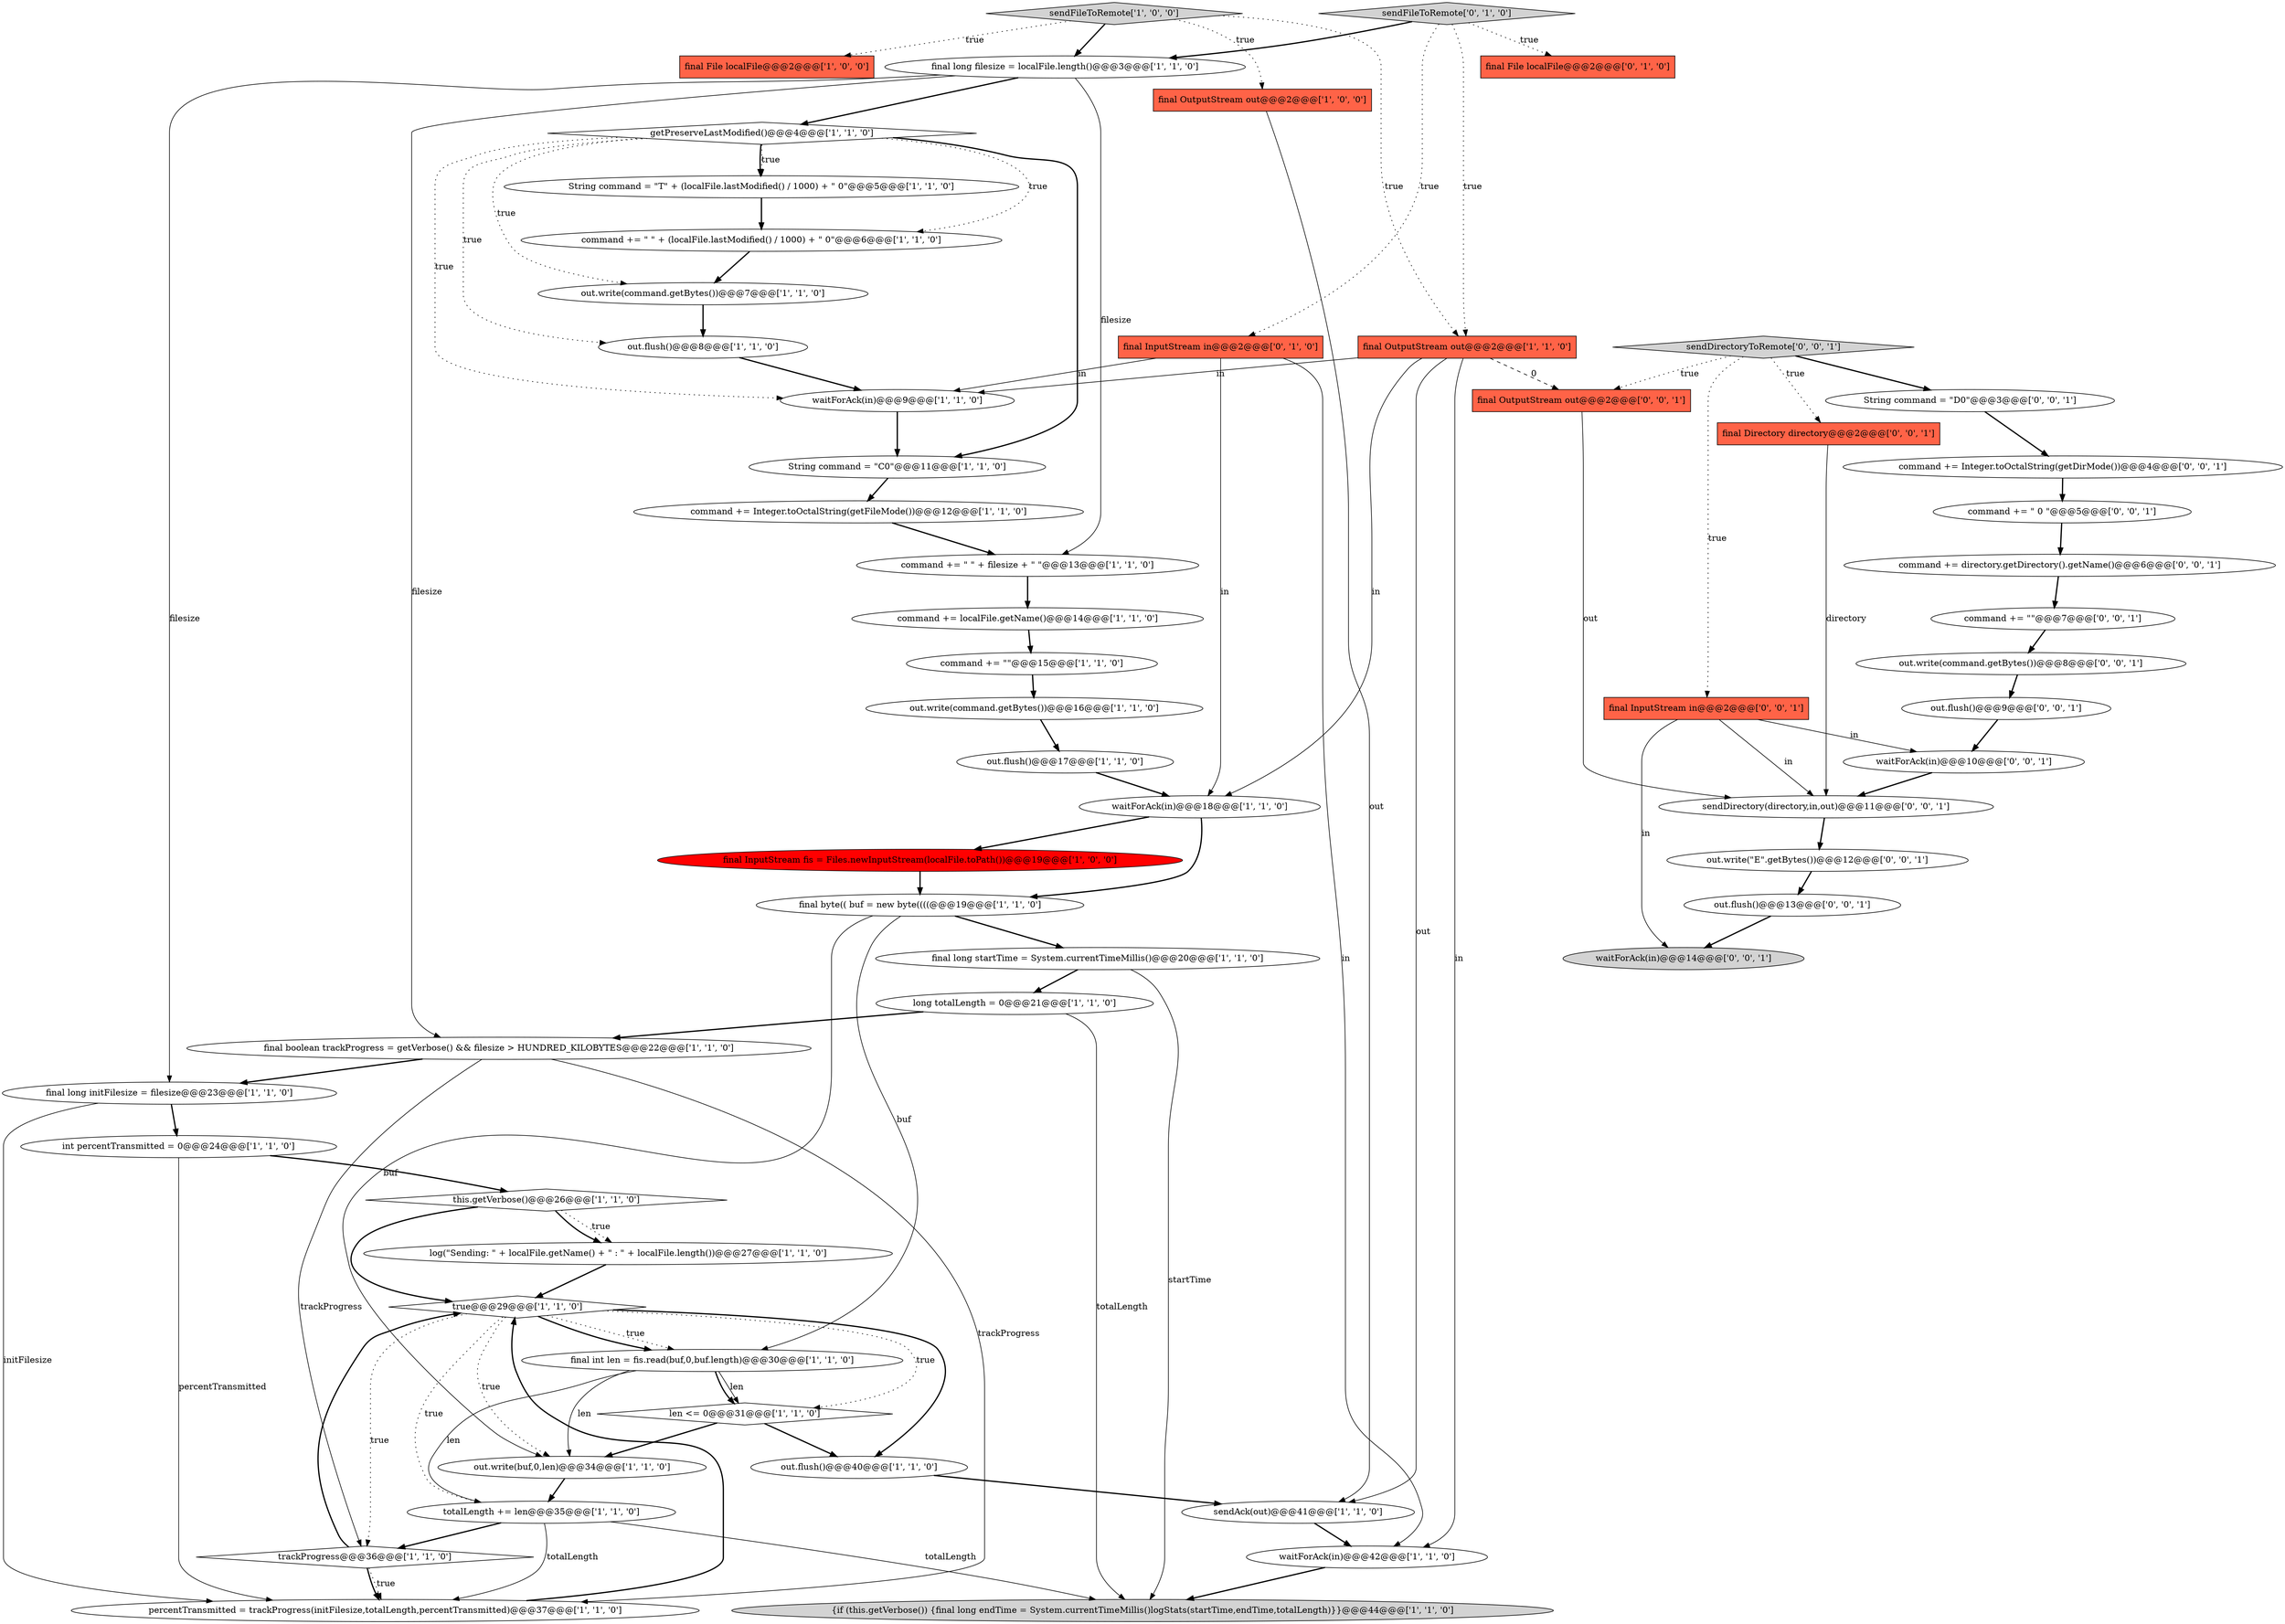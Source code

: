 digraph {
36 [style = filled, label = "final long startTime = System.currentTimeMillis()@@@20@@@['1', '1', '0']", fillcolor = white, shape = ellipse image = "AAA0AAABBB1BBB"];
1 [style = filled, label = "final OutputStream out@@@2@@@['1', '0', '0']", fillcolor = tomato, shape = box image = "AAA0AAABBB1BBB"];
40 [style = filled, label = "final InputStream in@@@2@@@['0', '1', '0']", fillcolor = tomato, shape = box image = "AAA0AAABBB2BBB"];
47 [style = filled, label = "out.write(\"E\".getBytes())@@@12@@@['0', '0', '1']", fillcolor = white, shape = ellipse image = "AAA0AAABBB3BBB"];
0 [style = filled, label = "waitForAck(in)@@@42@@@['1', '1', '0']", fillcolor = white, shape = ellipse image = "AAA0AAABBB1BBB"];
4 [style = filled, label = "final long initFilesize = filesize@@@23@@@['1', '1', '0']", fillcolor = white, shape = ellipse image = "AAA0AAABBB1BBB"];
45 [style = filled, label = "final InputStream in@@@2@@@['0', '0', '1']", fillcolor = tomato, shape = box image = "AAA0AAABBB3BBB"];
29 [style = filled, label = "trackProgress@@@36@@@['1', '1', '0']", fillcolor = white, shape = diamond image = "AAA0AAABBB1BBB"];
37 [style = filled, label = "command += \"\"@@@15@@@['1', '1', '0']", fillcolor = white, shape = ellipse image = "AAA0AAABBB1BBB"];
20 [style = filled, label = "out.flush()@@@17@@@['1', '1', '0']", fillcolor = white, shape = ellipse image = "AAA0AAABBB1BBB"];
14 [style = filled, label = "String command = \"C0\"@@@11@@@['1', '1', '0']", fillcolor = white, shape = ellipse image = "AAA0AAABBB1BBB"];
38 [style = filled, label = "true@@@29@@@['1', '1', '0']", fillcolor = white, shape = diamond image = "AAA0AAABBB1BBB"];
50 [style = filled, label = "waitForAck(in)@@@10@@@['0', '0', '1']", fillcolor = white, shape = ellipse image = "AAA0AAABBB3BBB"];
23 [style = filled, label = "String command = \"T\" + (localFile.lastModified() / 1000) + \" 0\"@@@5@@@['1', '1', '0']", fillcolor = white, shape = ellipse image = "AAA0AAABBB1BBB"];
25 [style = filled, label = "len <= 0@@@31@@@['1', '1', '0']", fillcolor = white, shape = diamond image = "AAA0AAABBB1BBB"];
34 [style = filled, label = "final boolean trackProgress = getVerbose() && filesize > HUNDRED_KILOBYTES@@@22@@@['1', '1', '0']", fillcolor = white, shape = ellipse image = "AAA0AAABBB1BBB"];
15 [style = filled, label = "getPreserveLastModified()@@@4@@@['1', '1', '0']", fillcolor = white, shape = diamond image = "AAA0AAABBB1BBB"];
55 [style = filled, label = "out.flush()@@@13@@@['0', '0', '1']", fillcolor = white, shape = ellipse image = "AAA0AAABBB3BBB"];
46 [style = filled, label = "command += \" 0 \"@@@5@@@['0', '0', '1']", fillcolor = white, shape = ellipse image = "AAA0AAABBB3BBB"];
28 [style = filled, label = "out.flush()@@@8@@@['1', '1', '0']", fillcolor = white, shape = ellipse image = "AAA0AAABBB1BBB"];
39 [style = filled, label = "final File localFile@@@2@@@['0', '1', '0']", fillcolor = tomato, shape = box image = "AAA0AAABBB2BBB"];
10 [style = filled, label = "command += \" \" + (localFile.lastModified() / 1000) + \" 0\"@@@6@@@['1', '1', '0']", fillcolor = white, shape = ellipse image = "AAA0AAABBB1BBB"];
41 [style = filled, label = "sendFileToRemote['0', '1', '0']", fillcolor = lightgray, shape = diamond image = "AAA0AAABBB2BBB"];
44 [style = filled, label = "sendDirectory(directory,in,out)@@@11@@@['0', '0', '1']", fillcolor = white, shape = ellipse image = "AAA0AAABBB3BBB"];
33 [style = filled, label = "command += \" \" + filesize + \" \"@@@13@@@['1', '1', '0']", fillcolor = white, shape = ellipse image = "AAA0AAABBB1BBB"];
9 [style = filled, label = "out.write(buf,0,len)@@@34@@@['1', '1', '0']", fillcolor = white, shape = ellipse image = "AAA0AAABBB1BBB"];
48 [style = filled, label = "command += directory.getDirectory().getName()@@@6@@@['0', '0', '1']", fillcolor = white, shape = ellipse image = "AAA0AAABBB3BBB"];
19 [style = filled, label = "final byte(( buf = new byte((((@@@19@@@['1', '1', '0']", fillcolor = white, shape = ellipse image = "AAA0AAABBB1BBB"];
5 [style = filled, label = "sendFileToRemote['1', '0', '0']", fillcolor = lightgray, shape = diamond image = "AAA0AAABBB1BBB"];
8 [style = filled, label = "long totalLength = 0@@@21@@@['1', '1', '0']", fillcolor = white, shape = ellipse image = "AAA0AAABBB1BBB"];
16 [style = filled, label = "out.flush()@@@40@@@['1', '1', '0']", fillcolor = white, shape = ellipse image = "AAA0AAABBB1BBB"];
2 [style = filled, label = "final File localFile@@@2@@@['1', '0', '0']", fillcolor = tomato, shape = box image = "AAA0AAABBB1BBB"];
32 [style = filled, label = "waitForAck(in)@@@9@@@['1', '1', '0']", fillcolor = white, shape = ellipse image = "AAA0AAABBB1BBB"];
31 [style = filled, label = "final long filesize = localFile.length()@@@3@@@['1', '1', '0']", fillcolor = white, shape = ellipse image = "AAA0AAABBB1BBB"];
42 [style = filled, label = "command += Integer.toOctalString(getDirMode())@@@4@@@['0', '0', '1']", fillcolor = white, shape = ellipse image = "AAA0AAABBB3BBB"];
54 [style = filled, label = "out.flush()@@@9@@@['0', '0', '1']", fillcolor = white, shape = ellipse image = "AAA0AAABBB3BBB"];
24 [style = filled, label = "final int len = fis.read(buf,0,buf.length)@@@30@@@['1', '1', '0']", fillcolor = white, shape = ellipse image = "AAA0AAABBB1BBB"];
6 [style = filled, label = "command += Integer.toOctalString(getFileMode())@@@12@@@['1', '1', '0']", fillcolor = white, shape = ellipse image = "AAA0AAABBB1BBB"];
17 [style = filled, label = "totalLength += len@@@35@@@['1', '1', '0']", fillcolor = white, shape = ellipse image = "AAA0AAABBB1BBB"];
56 [style = filled, label = "final OutputStream out@@@2@@@['0', '0', '1']", fillcolor = tomato, shape = box image = "AAA0AAABBB3BBB"];
27 [style = filled, label = "command += localFile.getName()@@@14@@@['1', '1', '0']", fillcolor = white, shape = ellipse image = "AAA0AAABBB1BBB"];
52 [style = filled, label = "sendDirectoryToRemote['0', '0', '1']", fillcolor = lightgray, shape = diamond image = "AAA0AAABBB3BBB"];
26 [style = filled, label = "out.write(command.getBytes())@@@7@@@['1', '1', '0']", fillcolor = white, shape = ellipse image = "AAA0AAABBB1BBB"];
49 [style = filled, label = "command += \"\"@@@7@@@['0', '0', '1']", fillcolor = white, shape = ellipse image = "AAA0AAABBB3BBB"];
3 [style = filled, label = "int percentTransmitted = 0@@@24@@@['1', '1', '0']", fillcolor = white, shape = ellipse image = "AAA0AAABBB1BBB"];
7 [style = filled, label = "waitForAck(in)@@@18@@@['1', '1', '0']", fillcolor = white, shape = ellipse image = "AAA0AAABBB1BBB"];
21 [style = filled, label = "final OutputStream out@@@2@@@['1', '1', '0']", fillcolor = tomato, shape = box image = "AAA0AAABBB1BBB"];
11 [style = filled, label = "final InputStream fis = Files.newInputStream(localFile.toPath())@@@19@@@['1', '0', '0']", fillcolor = red, shape = ellipse image = "AAA1AAABBB1BBB"];
13 [style = filled, label = "out.write(command.getBytes())@@@16@@@['1', '1', '0']", fillcolor = white, shape = ellipse image = "AAA0AAABBB1BBB"];
53 [style = filled, label = "waitForAck(in)@@@14@@@['0', '0', '1']", fillcolor = lightgray, shape = ellipse image = "AAA0AAABBB3BBB"];
51 [style = filled, label = "final Directory directory@@@2@@@['0', '0', '1']", fillcolor = tomato, shape = box image = "AAA0AAABBB3BBB"];
30 [style = filled, label = "{if (this.getVerbose()) {final long endTime = System.currentTimeMillis()logStats(startTime,endTime,totalLength)}}@@@44@@@['1', '1', '0']", fillcolor = lightgray, shape = ellipse image = "AAA0AAABBB1BBB"];
57 [style = filled, label = "String command = \"D0\"@@@3@@@['0', '0', '1']", fillcolor = white, shape = ellipse image = "AAA0AAABBB3BBB"];
43 [style = filled, label = "out.write(command.getBytes())@@@8@@@['0', '0', '1']", fillcolor = white, shape = ellipse image = "AAA0AAABBB3BBB"];
35 [style = filled, label = "this.getVerbose()@@@26@@@['1', '1', '0']", fillcolor = white, shape = diamond image = "AAA0AAABBB1BBB"];
18 [style = filled, label = "sendAck(out)@@@41@@@['1', '1', '0']", fillcolor = white, shape = ellipse image = "AAA0AAABBB1BBB"];
22 [style = filled, label = "percentTransmitted = trackProgress(initFilesize,totalLength,percentTransmitted)@@@37@@@['1', '1', '0']", fillcolor = white, shape = ellipse image = "AAA0AAABBB1BBB"];
12 [style = filled, label = "log(\"Sending: \" + localFile.getName() + \" : \" + localFile.length())@@@27@@@['1', '1', '0']", fillcolor = white, shape = ellipse image = "AAA0AAABBB1BBB"];
0->30 [style = bold, label=""];
34->29 [style = solid, label="trackProgress"];
50->44 [style = bold, label=""];
5->1 [style = dotted, label="true"];
34->22 [style = solid, label="trackProgress"];
40->32 [style = solid, label="in"];
19->36 [style = bold, label=""];
52->51 [style = dotted, label="true"];
35->12 [style = dotted, label="true"];
46->48 [style = bold, label=""];
1->18 [style = solid, label="out"];
40->0 [style = solid, label="in"];
31->4 [style = solid, label="filesize"];
21->32 [style = solid, label="in"];
3->35 [style = bold, label=""];
45->50 [style = solid, label="in"];
12->38 [style = bold, label=""];
41->40 [style = dotted, label="true"];
45->44 [style = solid, label="in"];
38->9 [style = dotted, label="true"];
36->30 [style = solid, label="startTime"];
24->9 [style = solid, label="len"];
35->38 [style = bold, label=""];
26->28 [style = bold, label=""];
44->47 [style = bold, label=""];
31->34 [style = solid, label="filesize"];
18->0 [style = bold, label=""];
35->12 [style = bold, label=""];
15->26 [style = dotted, label="true"];
41->21 [style = dotted, label="true"];
19->24 [style = solid, label="buf"];
51->44 [style = solid, label="directory"];
8->34 [style = bold, label=""];
4->3 [style = bold, label=""];
48->49 [style = bold, label=""];
7->11 [style = bold, label=""];
42->46 [style = bold, label=""];
31->33 [style = solid, label="filesize"];
40->7 [style = solid, label="in"];
9->17 [style = bold, label=""];
15->10 [style = dotted, label="true"];
10->26 [style = bold, label=""];
33->27 [style = bold, label=""];
3->22 [style = solid, label="percentTransmitted"];
38->24 [style = dotted, label="true"];
22->38 [style = bold, label=""];
24->17 [style = solid, label="len"];
52->45 [style = dotted, label="true"];
21->18 [style = solid, label="out"];
19->9 [style = solid, label="buf"];
23->10 [style = bold, label=""];
29->38 [style = bold, label=""];
21->0 [style = solid, label="in"];
21->56 [style = dashed, label="0"];
20->7 [style = bold, label=""];
37->13 [style = bold, label=""];
14->6 [style = bold, label=""];
17->22 [style = solid, label="totalLength"];
56->44 [style = solid, label="out"];
16->18 [style = bold, label=""];
24->25 [style = solid, label="len"];
15->14 [style = bold, label=""];
38->24 [style = bold, label=""];
25->9 [style = bold, label=""];
38->16 [style = bold, label=""];
32->14 [style = bold, label=""];
52->56 [style = dotted, label="true"];
38->25 [style = dotted, label="true"];
25->16 [style = bold, label=""];
15->32 [style = dotted, label="true"];
28->32 [style = bold, label=""];
15->28 [style = dotted, label="true"];
29->22 [style = dotted, label="true"];
8->30 [style = solid, label="totalLength"];
27->37 [style = bold, label=""];
17->30 [style = solid, label="totalLength"];
6->33 [style = bold, label=""];
24->25 [style = bold, label=""];
36->8 [style = bold, label=""];
21->7 [style = solid, label="in"];
5->21 [style = dotted, label="true"];
41->31 [style = bold, label=""];
4->22 [style = solid, label="initFilesize"];
15->23 [style = dotted, label="true"];
43->54 [style = bold, label=""];
7->19 [style = bold, label=""];
5->2 [style = dotted, label="true"];
15->23 [style = bold, label=""];
57->42 [style = bold, label=""];
41->39 [style = dotted, label="true"];
11->19 [style = bold, label=""];
31->15 [style = bold, label=""];
49->43 [style = bold, label=""];
54->50 [style = bold, label=""];
47->55 [style = bold, label=""];
5->31 [style = bold, label=""];
38->17 [style = dotted, label="true"];
55->53 [style = bold, label=""];
34->4 [style = bold, label=""];
38->29 [style = dotted, label="true"];
29->22 [style = bold, label=""];
52->57 [style = bold, label=""];
17->29 [style = bold, label=""];
13->20 [style = bold, label=""];
45->53 [style = solid, label="in"];
}
